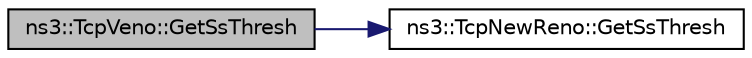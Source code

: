 digraph "ns3::TcpVeno::GetSsThresh"
{
 // LATEX_PDF_SIZE
  edge [fontname="Helvetica",fontsize="10",labelfontname="Helvetica",labelfontsize="10"];
  node [fontname="Helvetica",fontsize="10",shape=record];
  rankdir="LR";
  Node1 [label="ns3::TcpVeno::GetSsThresh",height=0.2,width=0.4,color="black", fillcolor="grey75", style="filled", fontcolor="black",tooltip="Get slow start threshold during Veno multiplicative-decrease phase."];
  Node1 -> Node2 [color="midnightblue",fontsize="10",style="solid",fontname="Helvetica"];
  Node2 [label="ns3::TcpNewReno::GetSsThresh",height=0.2,width=0.4,color="black", fillcolor="white", style="filled",URL="$classns3_1_1_tcp_new_reno.html#a1cb467aaa4960dfe10b963ed9f3d5aa2",tooltip="Get the slow start threshold after a loss event."];
}
